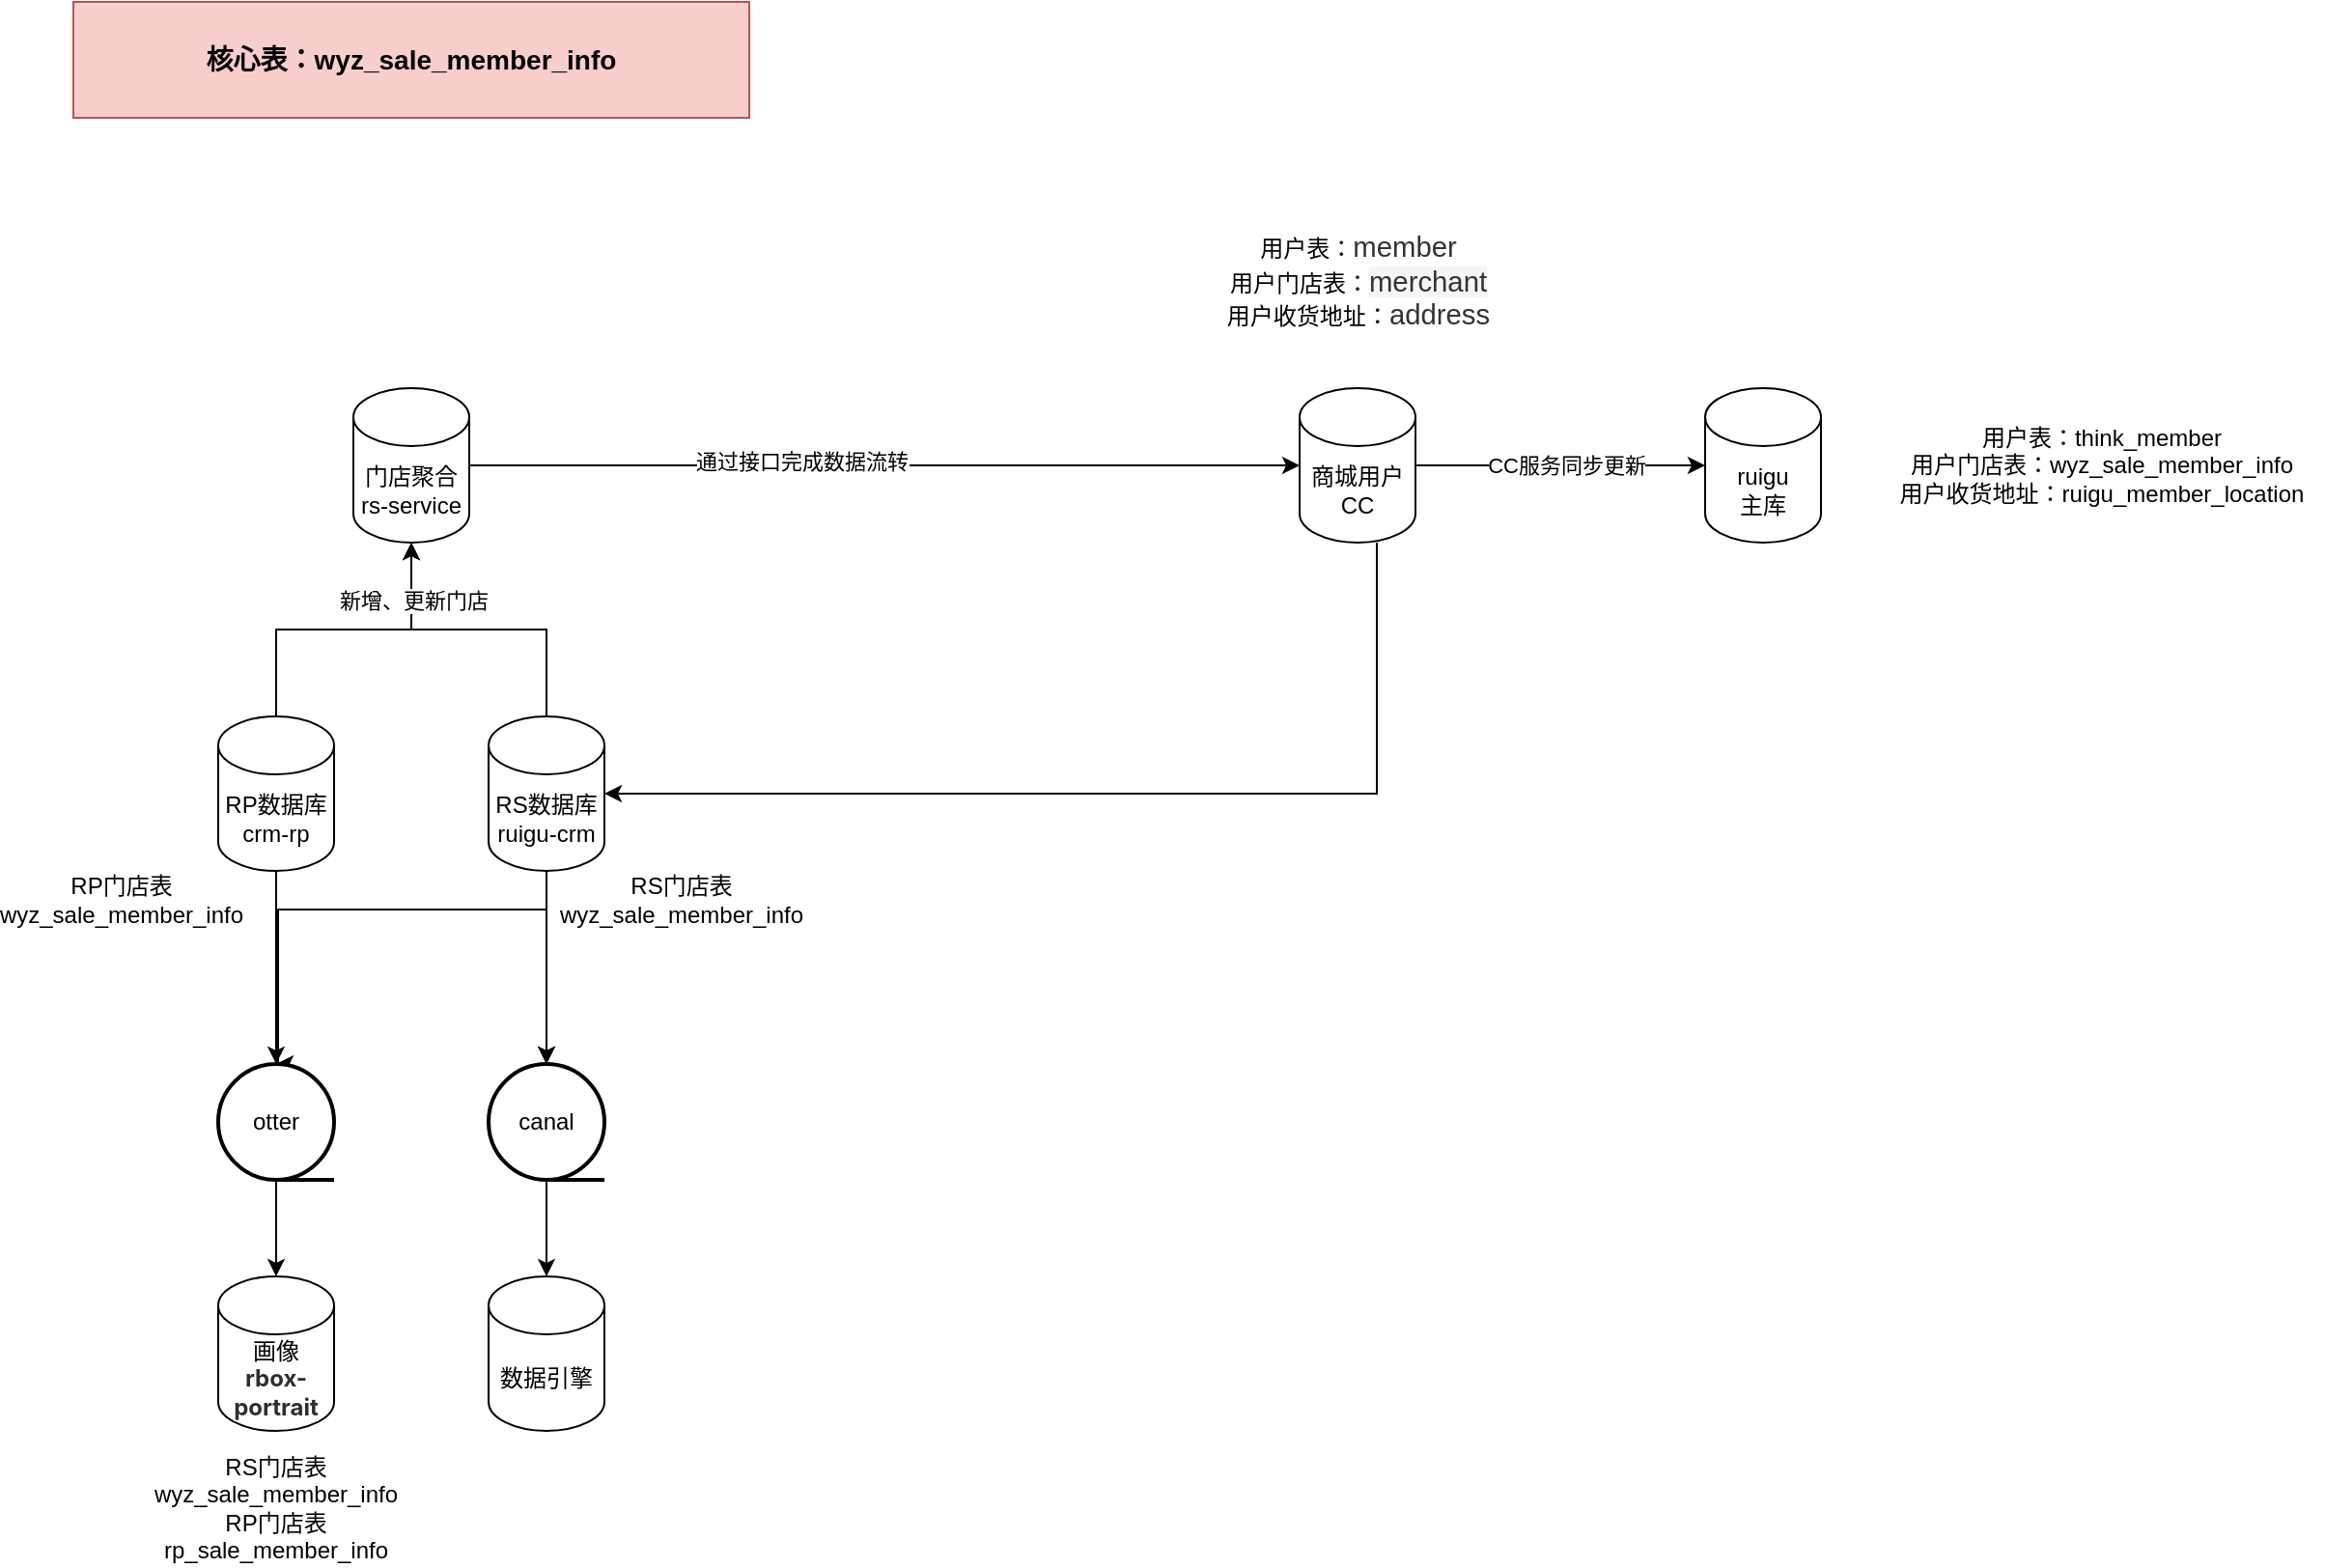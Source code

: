 <mxfile version="27.0.9">
  <diagram name="第 1 页" id="tACLhDH1KyBIVyYe_fPB">
    <mxGraphModel dx="1815" dy="1154" grid="1" gridSize="10" guides="1" tooltips="1" connect="1" arrows="1" fold="1" page="1" pageScale="1" pageWidth="827" pageHeight="1169" math="0" shadow="0">
      <root>
        <mxCell id="0" />
        <mxCell id="1" parent="0" />
        <mxCell id="uCHgU1pFgtNSfYp-mdzU-36" style="edgeStyle=orthogonalEdgeStyle;rounded=0;orthogonalLoop=1;jettySize=auto;html=1;" edge="1" parent="1" source="uCHgU1pFgtNSfYp-mdzU-2">
          <mxGeometry relative="1" as="geometry">
            <mxPoint x="240" y="770" as="targetPoint" />
            <Array as="points">
              <mxPoint x="380" y="690" />
              <mxPoint x="241" y="690" />
            </Array>
          </mxGeometry>
        </mxCell>
        <mxCell id="uCHgU1pFgtNSfYp-mdzU-2" value="RS数据库&lt;div&gt;ruigu-crm&lt;/div&gt;" style="shape=cylinder3;whiteSpace=wrap;html=1;boundedLbl=1;backgroundOutline=1;size=15;" vertex="1" parent="1">
          <mxGeometry x="350" y="590" width="60" height="80" as="geometry" />
        </mxCell>
        <mxCell id="uCHgU1pFgtNSfYp-mdzU-35" style="edgeStyle=orthogonalEdgeStyle;rounded=0;orthogonalLoop=1;jettySize=auto;html=1;" edge="1" parent="1" source="uCHgU1pFgtNSfYp-mdzU-3" target="uCHgU1pFgtNSfYp-mdzU-5">
          <mxGeometry relative="1" as="geometry" />
        </mxCell>
        <mxCell id="uCHgU1pFgtNSfYp-mdzU-3" value="RP数据库crm-rp" style="shape=cylinder3;whiteSpace=wrap;html=1;boundedLbl=1;backgroundOutline=1;size=15;" vertex="1" parent="1">
          <mxGeometry x="210" y="590" width="60" height="80" as="geometry" />
        </mxCell>
        <mxCell id="uCHgU1pFgtNSfYp-mdzU-23" value="" style="edgeStyle=orthogonalEdgeStyle;rounded=0;orthogonalLoop=1;jettySize=auto;html=1;" edge="1" parent="1" source="uCHgU1pFgtNSfYp-mdzU-4" target="uCHgU1pFgtNSfYp-mdzU-22">
          <mxGeometry relative="1" as="geometry" />
        </mxCell>
        <mxCell id="uCHgU1pFgtNSfYp-mdzU-24" value="通过接口完成数据流转" style="edgeLabel;html=1;align=center;verticalAlign=middle;resizable=0;points=[];" vertex="1" connectable="0" parent="uCHgU1pFgtNSfYp-mdzU-23">
          <mxGeometry x="-0.2" y="3" relative="1" as="geometry">
            <mxPoint y="1" as="offset" />
          </mxGeometry>
        </mxCell>
        <mxCell id="uCHgU1pFgtNSfYp-mdzU-4" value="&lt;div&gt;门店聚合&lt;/div&gt;rs-service" style="shape=cylinder3;whiteSpace=wrap;html=1;boundedLbl=1;backgroundOutline=1;size=15;" vertex="1" parent="1">
          <mxGeometry x="280" y="420" width="60" height="80" as="geometry" />
        </mxCell>
        <mxCell id="uCHgU1pFgtNSfYp-mdzU-5" value="otter" style="strokeWidth=2;html=1;shape=mxgraph.flowchart.sequential_data;whiteSpace=wrap;" vertex="1" parent="1">
          <mxGeometry x="210" y="770" width="60" height="60" as="geometry" />
        </mxCell>
        <mxCell id="uCHgU1pFgtNSfYp-mdzU-6" value="&lt;font&gt;画像&lt;br&gt;&lt;/font&gt;&lt;div&gt;&lt;font&gt;&lt;span style=&quot;color: rgb(46, 46, 46); font-family: -apple-system, &amp;quot;system-ui&amp;quot;, &amp;quot;Segoe UI&amp;quot;, Roboto, Oxygen-Sans, Ubuntu, Cantarell, &amp;quot;Helvetica Neue&amp;quot;, sans-serif, &amp;quot;Apple Color Emoji&amp;quot;, &amp;quot;Segoe UI Emoji&amp;quot;, &amp;quot;Segoe UI Symbol&amp;quot;, &amp;quot;Noto Color Emoji&amp;quot;; font-weight: 700; text-align: left; background-color: rgb(255, 255, 255);&quot;&gt;rbox-portrait&lt;/span&gt;&lt;/font&gt;&lt;/div&gt;" style="shape=cylinder3;whiteSpace=wrap;html=1;boundedLbl=1;backgroundOutline=1;size=15;" vertex="1" parent="1">
          <mxGeometry x="210" y="880" width="60" height="80" as="geometry" />
        </mxCell>
        <mxCell id="uCHgU1pFgtNSfYp-mdzU-7" value="RS门店表&lt;div&gt;wyz_sale_member_info&lt;/div&gt;" style="text;html=1;align=center;verticalAlign=middle;whiteSpace=wrap;rounded=0;" vertex="1" parent="1">
          <mxGeometry x="420" y="670" width="60" height="30" as="geometry" />
        </mxCell>
        <mxCell id="uCHgU1pFgtNSfYp-mdzU-8" value="RP门店表&lt;div&gt;wyz_sale_member_info&lt;/div&gt;" style="text;html=1;align=center;verticalAlign=middle;whiteSpace=wrap;rounded=0;" vertex="1" parent="1">
          <mxGeometry x="130" y="670" width="60" height="30" as="geometry" />
        </mxCell>
        <mxCell id="uCHgU1pFgtNSfYp-mdzU-9" style="edgeStyle=orthogonalEdgeStyle;rounded=0;orthogonalLoop=1;jettySize=auto;html=1;entryX=0.5;entryY=0;entryDx=0;entryDy=0;entryPerimeter=0;" edge="1" parent="1" source="uCHgU1pFgtNSfYp-mdzU-5" target="uCHgU1pFgtNSfYp-mdzU-6">
          <mxGeometry relative="1" as="geometry" />
        </mxCell>
        <mxCell id="uCHgU1pFgtNSfYp-mdzU-12" style="edgeStyle=orthogonalEdgeStyle;rounded=0;orthogonalLoop=1;jettySize=auto;html=1;exitX=0.5;exitY=0;exitDx=0;exitDy=0;exitPerimeter=0;entryX=0.5;entryY=1;entryDx=0;entryDy=0;entryPerimeter=0;" edge="1" parent="1" source="uCHgU1pFgtNSfYp-mdzU-2" target="uCHgU1pFgtNSfYp-mdzU-4">
          <mxGeometry relative="1" as="geometry" />
        </mxCell>
        <mxCell id="uCHgU1pFgtNSfYp-mdzU-14" style="edgeStyle=orthogonalEdgeStyle;rounded=0;orthogonalLoop=1;jettySize=auto;html=1;exitX=0.5;exitY=0;exitDx=0;exitDy=0;exitPerimeter=0;entryX=0.5;entryY=1;entryDx=0;entryDy=0;entryPerimeter=0;" edge="1" parent="1" source="uCHgU1pFgtNSfYp-mdzU-3" target="uCHgU1pFgtNSfYp-mdzU-4">
          <mxGeometry relative="1" as="geometry" />
        </mxCell>
        <mxCell id="uCHgU1pFgtNSfYp-mdzU-15" value="新增、更新门店" style="edgeLabel;html=1;align=center;verticalAlign=middle;resizable=0;points=[];" vertex="1" connectable="0" parent="uCHgU1pFgtNSfYp-mdzU-14">
          <mxGeometry x="0.633" y="-1" relative="1" as="geometry">
            <mxPoint as="offset" />
          </mxGeometry>
        </mxCell>
        <mxCell id="uCHgU1pFgtNSfYp-mdzU-16" value="RS门店表&lt;div&gt;wyz_sale_member_info&lt;/div&gt;&lt;div&gt;RP门店表&lt;/div&gt;&lt;div&gt;rp_sale_member_info&lt;/div&gt;" style="text;html=1;align=center;verticalAlign=middle;whiteSpace=wrap;rounded=0;" vertex="1" parent="1">
          <mxGeometry x="160" y="970" width="160" height="60" as="geometry" />
        </mxCell>
        <mxCell id="uCHgU1pFgtNSfYp-mdzU-27" style="edgeStyle=orthogonalEdgeStyle;rounded=0;orthogonalLoop=1;jettySize=auto;html=1;" edge="1" parent="1" source="uCHgU1pFgtNSfYp-mdzU-22">
          <mxGeometry relative="1" as="geometry">
            <mxPoint x="980" y="460" as="targetPoint" />
          </mxGeometry>
        </mxCell>
        <mxCell id="uCHgU1pFgtNSfYp-mdzU-29" value="CC服务同步更新" style="edgeLabel;html=1;align=center;verticalAlign=middle;resizable=0;points=[];" vertex="1" connectable="0" parent="uCHgU1pFgtNSfYp-mdzU-27">
          <mxGeometry x="0.043" y="1" relative="1" as="geometry">
            <mxPoint as="offset" />
          </mxGeometry>
        </mxCell>
        <mxCell id="uCHgU1pFgtNSfYp-mdzU-22" value="&lt;div&gt;商城用户&lt;/div&gt;CC" style="shape=cylinder3;whiteSpace=wrap;html=1;boundedLbl=1;backgroundOutline=1;size=15;" vertex="1" parent="1">
          <mxGeometry x="770" y="420" width="60" height="80" as="geometry" />
        </mxCell>
        <mxCell id="uCHgU1pFgtNSfYp-mdzU-25" style="edgeStyle=orthogonalEdgeStyle;rounded=0;orthogonalLoop=1;jettySize=auto;html=1;entryX=1;entryY=0.5;entryDx=0;entryDy=0;entryPerimeter=0;" edge="1" parent="1" source="uCHgU1pFgtNSfYp-mdzU-22" target="uCHgU1pFgtNSfYp-mdzU-2">
          <mxGeometry relative="1" as="geometry">
            <Array as="points">
              <mxPoint x="810" y="630" />
            </Array>
          </mxGeometry>
        </mxCell>
        <mxCell id="uCHgU1pFgtNSfYp-mdzU-28" value="ruigu&lt;br&gt;主库" style="shape=cylinder3;whiteSpace=wrap;html=1;boundedLbl=1;backgroundOutline=1;size=15;" vertex="1" parent="1">
          <mxGeometry x="980" y="420" width="60" height="80" as="geometry" />
        </mxCell>
        <mxCell id="uCHgU1pFgtNSfYp-mdzU-30" value="用户表：think_member&lt;div&gt;用户门店表：wyz_sale_member_info&lt;br&gt;用户收货地址：ruigu_member_location&lt;/div&gt;" style="text;html=1;align=center;verticalAlign=middle;resizable=0;points=[];autosize=1;strokeColor=none;fillColor=none;" vertex="1" parent="1">
          <mxGeometry x="1070" y="430" width="230" height="60" as="geometry" />
        </mxCell>
        <mxCell id="uCHgU1pFgtNSfYp-mdzU-32" value="核心表：wyz_sale_member_info" style="rounded=0;whiteSpace=wrap;html=1;fillColor=#f8cecc;strokeColor=#b85450;fontSize=14;fontStyle=1" vertex="1" parent="1">
          <mxGeometry x="135" y="220" width="350" height="60" as="geometry" />
        </mxCell>
        <mxCell id="uCHgU1pFgtNSfYp-mdzU-34" value="用户表：&lt;span style=&quot;color: rgb(51, 51, 51); font-size: 14.667px; text-align: left; text-wrap-mode: wrap;&quot;&gt;member&lt;/span&gt;&lt;div&gt;用户门店表：&lt;span style=&quot;color: rgb(51, 51, 51); font-size: 14.667px; text-align: left; text-wrap-mode: wrap; background-color: rgb(243, 245, 247);&quot;&gt;merchant&lt;/span&gt;&lt;br&gt;用户收货地址：&lt;span style=&quot;color: rgb(51, 51, 51); font-size: 14.667px; text-align: left; text-wrap-mode: wrap; background-color: transparent;&quot;&gt;address&lt;/span&gt;&lt;/div&gt;" style="text;html=1;align=center;verticalAlign=middle;resizable=0;points=[];autosize=1;strokeColor=none;fillColor=none;" vertex="1" parent="1">
          <mxGeometry x="720" y="330" width="160" height="70" as="geometry" />
        </mxCell>
        <mxCell id="uCHgU1pFgtNSfYp-mdzU-44" style="edgeStyle=orthogonalEdgeStyle;rounded=0;orthogonalLoop=1;jettySize=auto;html=1;" edge="1" parent="1" source="uCHgU1pFgtNSfYp-mdzU-38" target="uCHgU1pFgtNSfYp-mdzU-43">
          <mxGeometry relative="1" as="geometry" />
        </mxCell>
        <mxCell id="uCHgU1pFgtNSfYp-mdzU-38" value="canal" style="strokeWidth=2;html=1;shape=mxgraph.flowchart.sequential_data;whiteSpace=wrap;" vertex="1" parent="1">
          <mxGeometry x="350" y="770" width="60" height="60" as="geometry" />
        </mxCell>
        <mxCell id="uCHgU1pFgtNSfYp-mdzU-39" style="edgeStyle=orthogonalEdgeStyle;rounded=0;orthogonalLoop=1;jettySize=auto;html=1;exitX=0.5;exitY=1;exitDx=0;exitDy=0;exitPerimeter=0;entryX=0.5;entryY=0;entryDx=0;entryDy=0;entryPerimeter=0;" edge="1" parent="1" source="uCHgU1pFgtNSfYp-mdzU-3" target="uCHgU1pFgtNSfYp-mdzU-38">
          <mxGeometry relative="1" as="geometry">
            <Array as="points">
              <mxPoint x="240" y="690" />
              <mxPoint x="380" y="690" />
            </Array>
          </mxGeometry>
        </mxCell>
        <mxCell id="uCHgU1pFgtNSfYp-mdzU-40" style="edgeStyle=orthogonalEdgeStyle;rounded=0;orthogonalLoop=1;jettySize=auto;html=1;exitX=0.5;exitY=1;exitDx=0;exitDy=0;exitPerimeter=0;entryX=0.5;entryY=0;entryDx=0;entryDy=0;entryPerimeter=0;" edge="1" parent="1" source="uCHgU1pFgtNSfYp-mdzU-2" target="uCHgU1pFgtNSfYp-mdzU-38">
          <mxGeometry relative="1" as="geometry" />
        </mxCell>
        <mxCell id="uCHgU1pFgtNSfYp-mdzU-43" value="数据引擎" style="shape=cylinder3;whiteSpace=wrap;html=1;boundedLbl=1;backgroundOutline=1;size=15;" vertex="1" parent="1">
          <mxGeometry x="350" y="880" width="60" height="80" as="geometry" />
        </mxCell>
      </root>
    </mxGraphModel>
  </diagram>
</mxfile>
